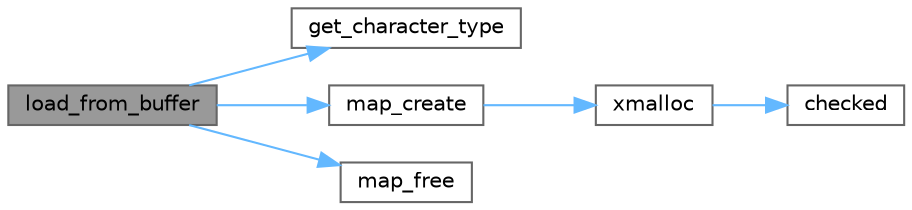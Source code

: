 digraph "load_from_buffer"
{
 // LATEX_PDF_SIZE
  bgcolor="transparent";
  edge [fontname=Helvetica,fontsize=10,labelfontname=Helvetica,labelfontsize=10];
  node [fontname=Helvetica,fontsize=10,shape=box,height=0.2,width=0.4];
  rankdir="LR";
  Node1 [label="load_from_buffer",height=0.2,width=0.4,color="gray40", fillcolor="grey60", style="filled", fontcolor="black",tooltip="menage the interaction the player has with the map element"];
  Node1 -> Node2 [color="steelblue1",style="solid"];
  Node2 [label="get_character_type",height=0.2,width=0.4,color="grey40", fillcolor="white", style="filled",URL="$map_8c.html#a4c6923db51a2e62c5224dbec0d5a5b08",tooltip="Convert char to respective enum type Given a character, the functions returns the corresponding nodeT..."];
  Node1 -> Node3 [color="steelblue1",style="solid"];
  Node3 [label="map_create",height=0.2,width=0.4,color="grey40", fillcolor="white", style="filled",URL="$map_8c.html#a0930b161df18ef70edfb1c40a214db49",tooltip="Create a map filled with walls."];
  Node3 -> Node4 [color="steelblue1",style="solid"];
  Node4 [label="xmalloc",height=0.2,width=0.4,color="grey40", fillcolor="white", style="filled",URL="$alloc_8c.html#a0803c926e3d15b7ca7758c9fe3e5ce7b",tooltip="alloc memory for a pointer."];
  Node4 -> Node5 [color="steelblue1",style="solid"];
  Node5 [label="checked",height=0.2,width=0.4,color="grey40", fillcolor="white", style="filled",URL="$alloc_8c.html#a59b81da0ba228faf2f8da90c0990c21f",tooltip="check if the the malloc allocate the memory."];
  Node1 -> Node6 [color="steelblue1",style="solid"];
  Node6 [label="map_free",height=0.2,width=0.4,color="grey40", fillcolor="white", style="filled",URL="$map_8c.html#a1e40937d5df78e26bca4d5553814979c",tooltip="Frees memory used by the map Frees memory used by the map by freing all the nodes,..."];
}
